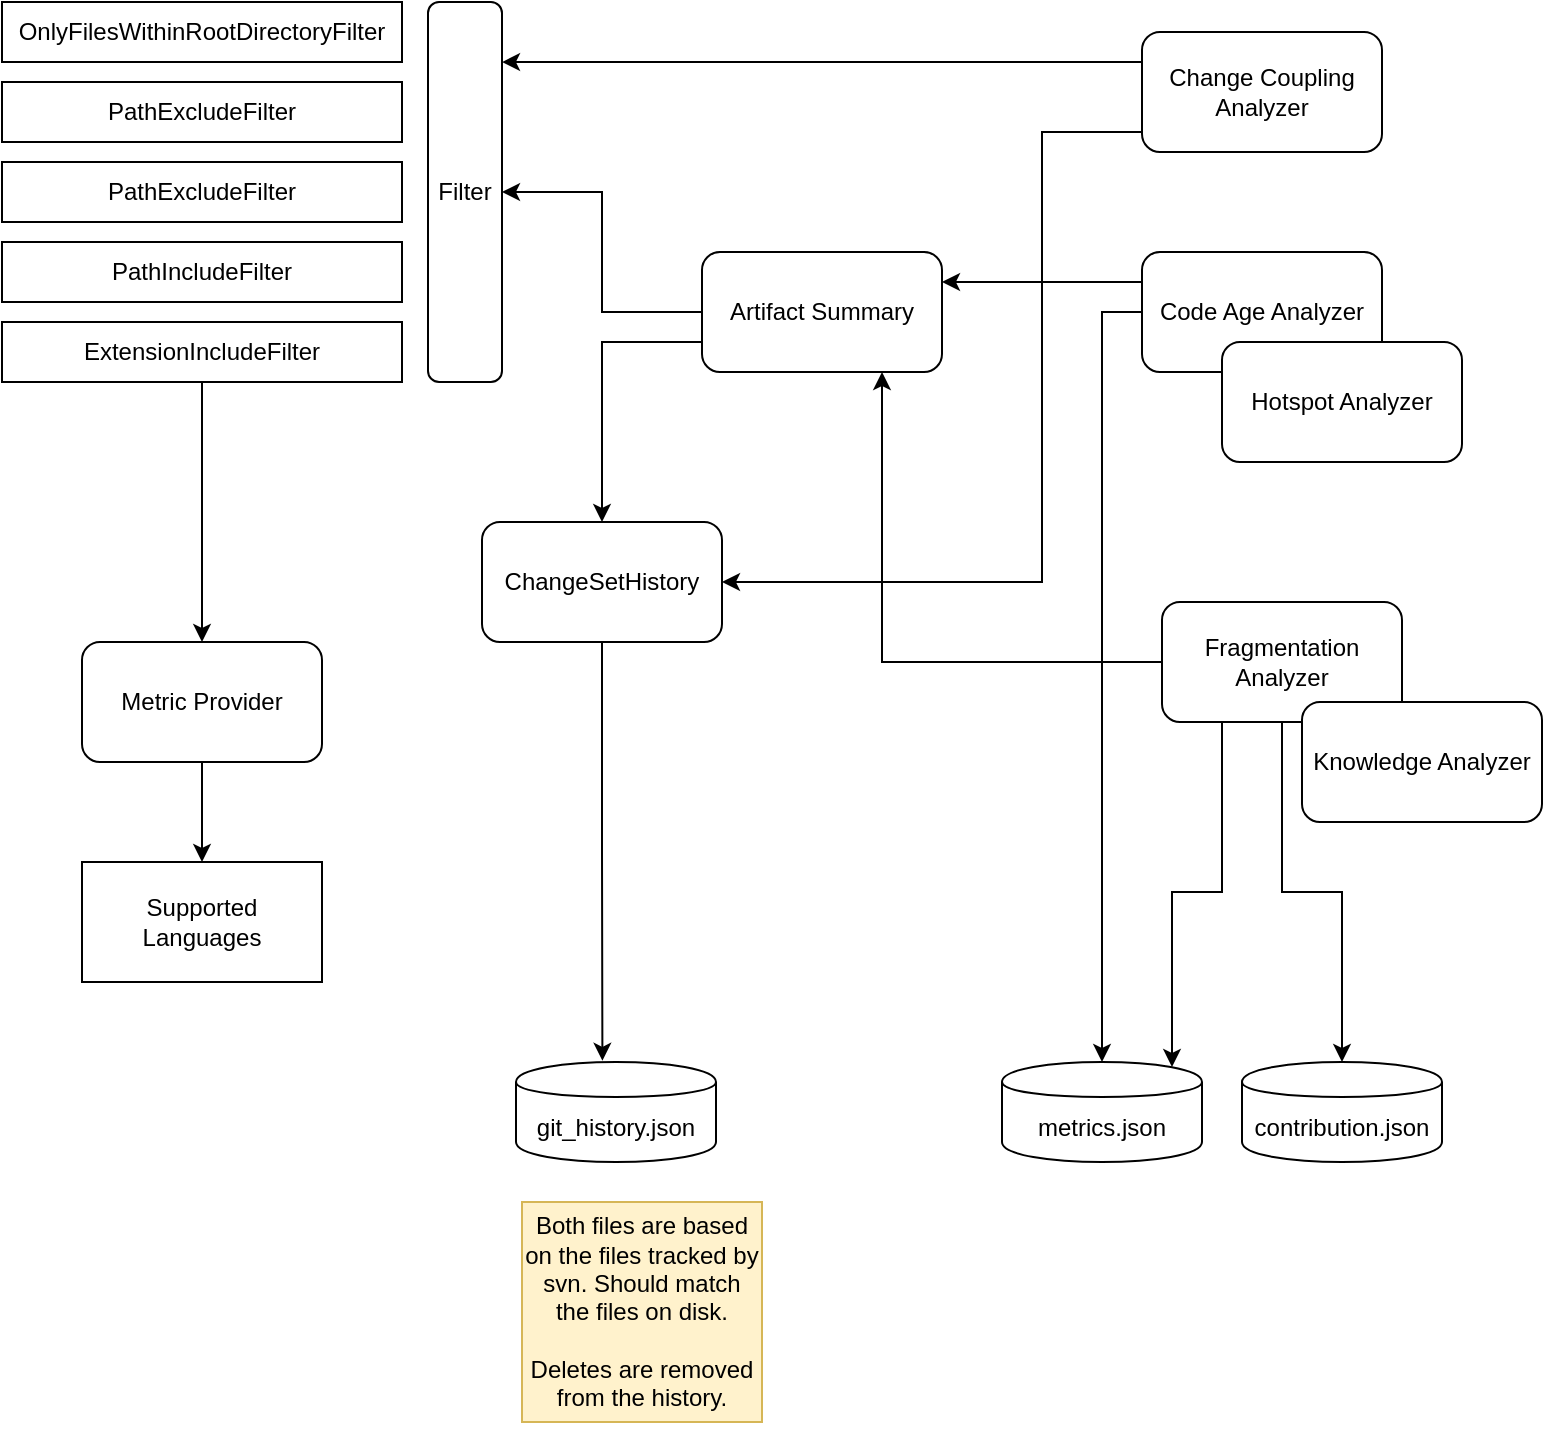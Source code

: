 <mxfile version="12.6.5" type="device"><diagram id="nHOI77kmAEOUUcCZfBXM" name="Page-1"><mxGraphModel dx="1024" dy="592" grid="1" gridSize="10" guides="1" tooltips="1" connect="1" arrows="1" fold="1" page="1" pageScale="1" pageWidth="827" pageHeight="1169" math="0" shadow="0"><root><mxCell id="0"/><mxCell id="1" parent="0"/><mxCell id="HZp-NSTLPGNn0izMDQwG-1" value="metrics.json" style="shape=cylinder;whiteSpace=wrap;html=1;boundedLbl=1;backgroundOutline=1;" parent="1" vertex="1"><mxGeometry x="520" y="550" width="100" height="50" as="geometry"/></mxCell><mxCell id="HZp-NSTLPGNn0izMDQwG-2" value="git_history.json" style="shape=cylinder;whiteSpace=wrap;html=1;boundedLbl=1;backgroundOutline=1;" parent="1" vertex="1"><mxGeometry x="277" y="550" width="100" height="50" as="geometry"/></mxCell><mxCell id="HZp-NSTLPGNn0izMDQwG-4" value="Both files are based on the files tracked by svn. Should match the files on disk.&lt;br&gt;&lt;br&gt;Deletes are removed from the history." style="rounded=0;whiteSpace=wrap;html=1;fillColor=#fff2cc;strokeColor=#d6b656;" parent="1" vertex="1"><mxGeometry x="280" y="620" width="120" height="110" as="geometry"/></mxCell><mxCell id="Nhce8jvOvPqviqqCwUcR-15" style="edgeStyle=orthogonalEdgeStyle;rounded=0;orthogonalLoop=1;jettySize=auto;html=1;exitX=0.5;exitY=1;exitDx=0;exitDy=0;entryX=0.432;entryY=-0.012;entryDx=0;entryDy=0;entryPerimeter=0;" edge="1" parent="1" source="HZp-NSTLPGNn0izMDQwG-5" target="HZp-NSTLPGNn0izMDQwG-2"><mxGeometry relative="1" as="geometry"/></mxCell><mxCell id="HZp-NSTLPGNn0izMDQwG-5" value="ChangeSetHistory" style="rounded=1;whiteSpace=wrap;html=1;" parent="1" vertex="1"><mxGeometry x="260" y="280" width="120" height="60" as="geometry"/></mxCell><mxCell id="Nhce8jvOvPqviqqCwUcR-5" style="edgeStyle=orthogonalEdgeStyle;rounded=0;orthogonalLoop=1;jettySize=auto;html=1;exitX=0;exitY=0.5;exitDx=0;exitDy=0;entryX=1;entryY=0.5;entryDx=0;entryDy=0;" edge="1" parent="1" source="Nhce8jvOvPqviqqCwUcR-2" target="Nhce8jvOvPqviqqCwUcR-1"><mxGeometry relative="1" as="geometry"/></mxCell><mxCell id="Nhce8jvOvPqviqqCwUcR-1" value="Filter" style="rounded=1;whiteSpace=wrap;html=1;" vertex="1" parent="1"><mxGeometry x="233" y="20" width="37" height="190" as="geometry"/></mxCell><mxCell id="Nhce8jvOvPqviqqCwUcR-14" style="edgeStyle=orthogonalEdgeStyle;rounded=0;orthogonalLoop=1;jettySize=auto;html=1;exitX=0;exitY=0.75;exitDx=0;exitDy=0;" edge="1" parent="1" source="Nhce8jvOvPqviqqCwUcR-2" target="HZp-NSTLPGNn0izMDQwG-5"><mxGeometry relative="1" as="geometry"/></mxCell><mxCell id="Nhce8jvOvPqviqqCwUcR-2" value="Artifact Summary" style="rounded=1;whiteSpace=wrap;html=1;" vertex="1" parent="1"><mxGeometry x="370" y="145" width="120" height="60" as="geometry"/></mxCell><mxCell id="Nhce8jvOvPqviqqCwUcR-21" style="edgeStyle=orthogonalEdgeStyle;rounded=0;orthogonalLoop=1;jettySize=auto;html=1;exitX=0;exitY=0.75;exitDx=0;exitDy=0;entryX=1;entryY=0.5;entryDx=0;entryDy=0;" edge="1" parent="1" source="Nhce8jvOvPqviqqCwUcR-3" target="HZp-NSTLPGNn0izMDQwG-5"><mxGeometry relative="1" as="geometry"><Array as="points"><mxPoint x="540" y="85"/><mxPoint x="540" y="310"/></Array></mxGeometry></mxCell><mxCell id="Nhce8jvOvPqviqqCwUcR-22" style="edgeStyle=orthogonalEdgeStyle;rounded=0;orthogonalLoop=1;jettySize=auto;html=1;exitX=0;exitY=0.25;exitDx=0;exitDy=0;entryX=1;entryY=0.158;entryDx=0;entryDy=0;entryPerimeter=0;" edge="1" parent="1" source="Nhce8jvOvPqviqqCwUcR-3" target="Nhce8jvOvPqviqqCwUcR-1"><mxGeometry relative="1" as="geometry"/></mxCell><mxCell id="Nhce8jvOvPqviqqCwUcR-3" value="Change Coupling Analyzer" style="rounded=1;whiteSpace=wrap;html=1;" vertex="1" parent="1"><mxGeometry x="590" y="35" width="120" height="60" as="geometry"/></mxCell><mxCell id="Nhce8jvOvPqviqqCwUcR-18" style="edgeStyle=orthogonalEdgeStyle;rounded=0;orthogonalLoop=1;jettySize=auto;html=1;exitX=0.5;exitY=1;exitDx=0;exitDy=0;entryX=0.5;entryY=0;entryDx=0;entryDy=0;" edge="1" parent="1" source="Nhce8jvOvPqviqqCwUcR-7" target="Nhce8jvOvPqviqqCwUcR-17"><mxGeometry relative="1" as="geometry"/></mxCell><mxCell id="Nhce8jvOvPqviqqCwUcR-7" value="ExtensionIncludeFilter" style="rounded=0;whiteSpace=wrap;html=1;" vertex="1" parent="1"><mxGeometry x="20" y="180" width="200" height="30" as="geometry"/></mxCell><mxCell id="Nhce8jvOvPqviqqCwUcR-8" value="PathExcludeFilter" style="rounded=0;whiteSpace=wrap;html=1;" vertex="1" parent="1"><mxGeometry x="20" y="60" width="200" height="30" as="geometry"/></mxCell><mxCell id="Nhce8jvOvPqviqqCwUcR-9" value="PathExcludeFilter" style="rounded=0;whiteSpace=wrap;html=1;" vertex="1" parent="1"><mxGeometry x="20" y="100" width="200" height="30" as="geometry"/></mxCell><mxCell id="Nhce8jvOvPqviqqCwUcR-11" value="&lt;span style=&quot;text-align: left ; white-space: nowrap&quot;&gt;PathIncludeFilter&lt;/span&gt;" style="rounded=0;whiteSpace=wrap;html=1;" vertex="1" parent="1"><mxGeometry x="20" y="140" width="200" height="30" as="geometry"/></mxCell><mxCell id="Nhce8jvOvPqviqqCwUcR-13" value="&lt;span style=&quot;text-align: left ; white-space: nowrap&quot;&gt;OnlyFilesWithinRootDirectoryFilter&lt;/span&gt;" style="rounded=0;whiteSpace=wrap;html=1;" vertex="1" parent="1"><mxGeometry x="20" y="20" width="200" height="30" as="geometry"/></mxCell><mxCell id="Nhce8jvOvPqviqqCwUcR-16" value="Supported Languages" style="rounded=0;whiteSpace=wrap;html=1;" vertex="1" parent="1"><mxGeometry x="60" y="450" width="120" height="60" as="geometry"/></mxCell><mxCell id="Nhce8jvOvPqviqqCwUcR-19" style="edgeStyle=orthogonalEdgeStyle;rounded=0;orthogonalLoop=1;jettySize=auto;html=1;exitX=0.5;exitY=1;exitDx=0;exitDy=0;entryX=0.5;entryY=0;entryDx=0;entryDy=0;" edge="1" parent="1" source="Nhce8jvOvPqviqqCwUcR-17" target="Nhce8jvOvPqviqqCwUcR-16"><mxGeometry relative="1" as="geometry"/></mxCell><mxCell id="Nhce8jvOvPqviqqCwUcR-17" value="Metric Provider" style="rounded=1;whiteSpace=wrap;html=1;" vertex="1" parent="1"><mxGeometry x="60" y="340" width="120" height="60" as="geometry"/></mxCell><mxCell id="Nhce8jvOvPqviqqCwUcR-20" style="edgeStyle=orthogonalEdgeStyle;rounded=0;orthogonalLoop=1;jettySize=auto;html=1;exitX=0.5;exitY=1;exitDx=0;exitDy=0;" edge="1" parent="1" source="HZp-NSTLPGNn0izMDQwG-4" target="HZp-NSTLPGNn0izMDQwG-4"><mxGeometry relative="1" as="geometry"/></mxCell><mxCell id="Nhce8jvOvPqviqqCwUcR-24" style="edgeStyle=orthogonalEdgeStyle;rounded=0;orthogonalLoop=1;jettySize=auto;html=1;exitX=0;exitY=0.25;exitDx=0;exitDy=0;entryX=1;entryY=0.25;entryDx=0;entryDy=0;" edge="1" parent="1" source="Nhce8jvOvPqviqqCwUcR-23" target="Nhce8jvOvPqviqqCwUcR-2"><mxGeometry relative="1" as="geometry"/></mxCell><mxCell id="Nhce8jvOvPqviqqCwUcR-25" style="edgeStyle=orthogonalEdgeStyle;rounded=0;orthogonalLoop=1;jettySize=auto;html=1;exitX=0;exitY=0.5;exitDx=0;exitDy=0;entryX=0.5;entryY=0;entryDx=0;entryDy=0;" edge="1" parent="1" source="Nhce8jvOvPqviqqCwUcR-23" target="HZp-NSTLPGNn0izMDQwG-1"><mxGeometry relative="1" as="geometry"/></mxCell><mxCell id="Nhce8jvOvPqviqqCwUcR-23" value="Code Age Analyzer" style="rounded=1;whiteSpace=wrap;html=1;" vertex="1" parent="1"><mxGeometry x="590" y="145" width="120" height="60" as="geometry"/></mxCell><mxCell id="Nhce8jvOvPqviqqCwUcR-26" value="Hotspot Analyzer" style="rounded=1;whiteSpace=wrap;html=1;" vertex="1" parent="1"><mxGeometry x="630" y="190" width="120" height="60" as="geometry"/></mxCell><mxCell id="Nhce8jvOvPqviqqCwUcR-27" value="contribution.json" style="shape=cylinder;whiteSpace=wrap;html=1;boundedLbl=1;backgroundOutline=1;" vertex="1" parent="1"><mxGeometry x="640" y="550" width="100" height="50" as="geometry"/></mxCell><mxCell id="Nhce8jvOvPqviqqCwUcR-29" style="edgeStyle=orthogonalEdgeStyle;rounded=0;orthogonalLoop=1;jettySize=auto;html=1;exitX=0;exitY=0.5;exitDx=0;exitDy=0;entryX=0.75;entryY=1;entryDx=0;entryDy=0;" edge="1" parent="1" source="Nhce8jvOvPqviqqCwUcR-28" target="Nhce8jvOvPqviqqCwUcR-2"><mxGeometry relative="1" as="geometry"/></mxCell><mxCell id="Nhce8jvOvPqviqqCwUcR-31" style="edgeStyle=orthogonalEdgeStyle;rounded=0;orthogonalLoop=1;jettySize=auto;html=1;exitX=0.25;exitY=1;exitDx=0;exitDy=0;entryX=0.85;entryY=0.05;entryDx=0;entryDy=0;entryPerimeter=0;" edge="1" parent="1" source="Nhce8jvOvPqviqqCwUcR-28" target="HZp-NSTLPGNn0izMDQwG-1"><mxGeometry relative="1" as="geometry"/></mxCell><mxCell id="Nhce8jvOvPqviqqCwUcR-32" style="edgeStyle=orthogonalEdgeStyle;rounded=0;orthogonalLoop=1;jettySize=auto;html=1;exitX=0.5;exitY=1;exitDx=0;exitDy=0;entryX=0.5;entryY=0;entryDx=0;entryDy=0;" edge="1" parent="1" source="Nhce8jvOvPqviqqCwUcR-28" target="Nhce8jvOvPqviqqCwUcR-27"><mxGeometry relative="1" as="geometry"/></mxCell><mxCell id="Nhce8jvOvPqviqqCwUcR-28" value="Fragmentation Analyzer" style="rounded=1;whiteSpace=wrap;html=1;" vertex="1" parent="1"><mxGeometry x="600" y="320" width="120" height="60" as="geometry"/></mxCell><mxCell id="Nhce8jvOvPqviqqCwUcR-33" value="Knowledge Analyzer" style="rounded=1;whiteSpace=wrap;html=1;" vertex="1" parent="1"><mxGeometry x="670" y="370" width="120" height="60" as="geometry"/></mxCell></root></mxGraphModel></diagram></mxfile>